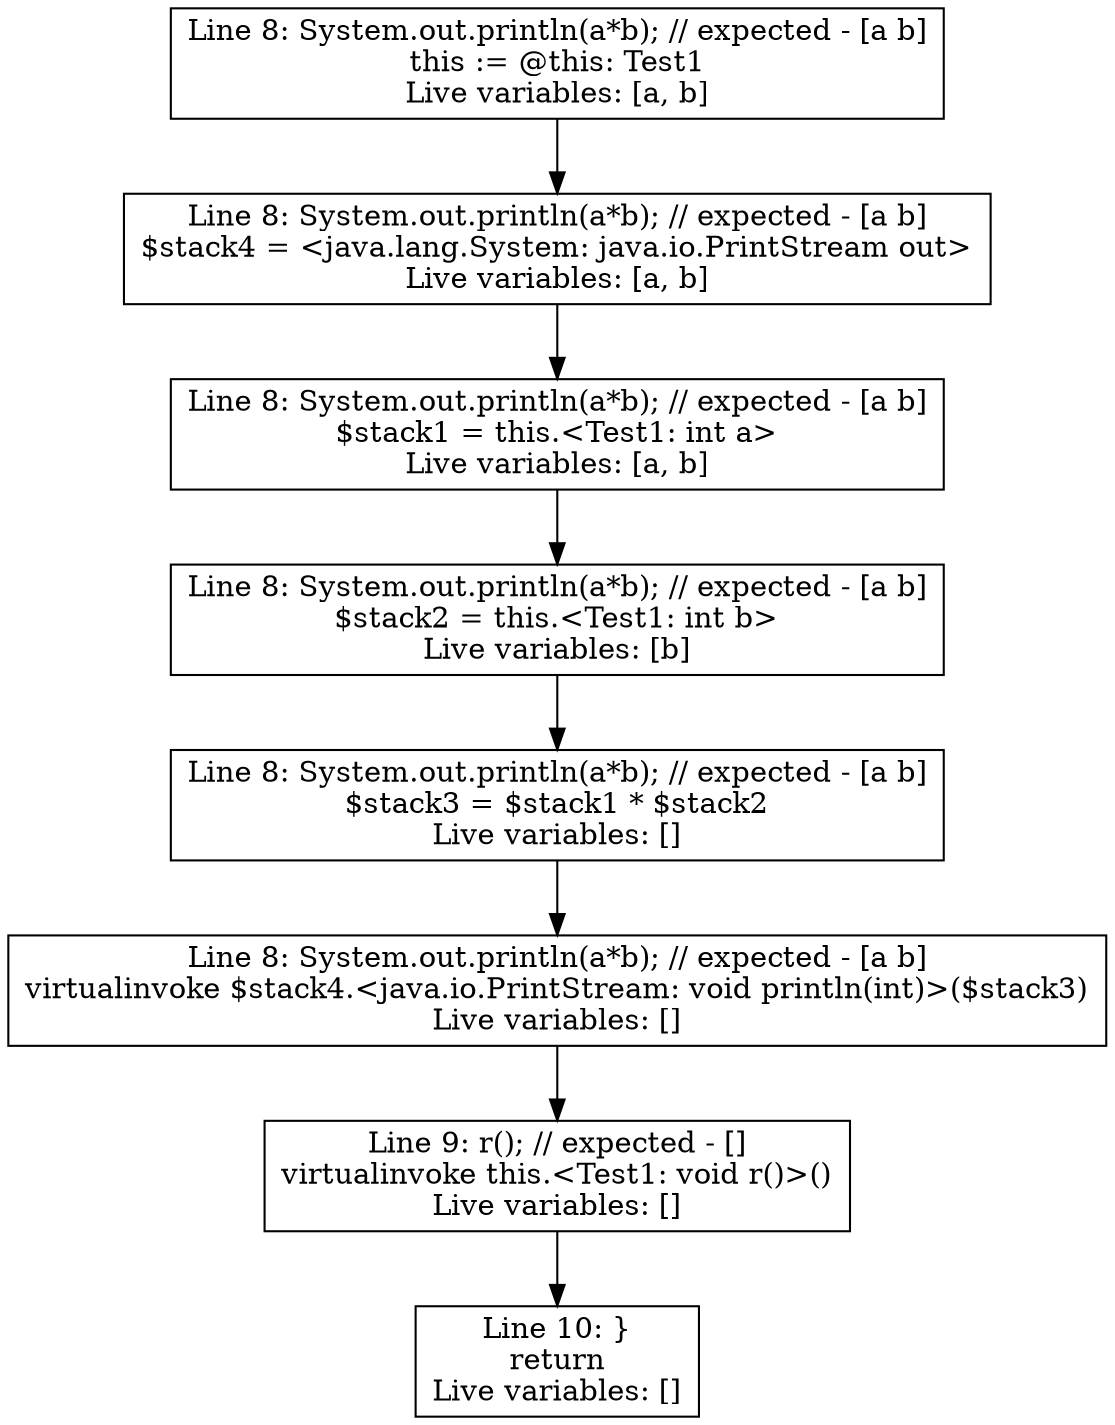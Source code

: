 digraph CFG {
    node [shape=rectangle];
    "this := @this: Test1" [label="Line 8: System.out.println(a*b); // expected - [a b]\nthis := @this: Test1\nLive variables: [a, b]"];
    "$stack4 = <java.lang.System: java.io.PrintStream out>" [label="Line 8: System.out.println(a*b); // expected - [a b]\n$stack4 = <java.lang.System: java.io.PrintStream out>\nLive variables: [a, b]"];
    "$stack1 = this.<Test1: int a>" [label="Line 8: System.out.println(a*b); // expected - [a b]\n$stack1 = this.<Test1: int a>\nLive variables: [a, b]"];
    "$stack2 = this.<Test1: int b>" [label="Line 8: System.out.println(a*b); // expected - [a b]\n$stack2 = this.<Test1: int b>\nLive variables: [b]"];
    "$stack3 = $stack1 * $stack2" [label="Line 8: System.out.println(a*b); // expected - [a b]\n$stack3 = $stack1 * $stack2\nLive variables: []"];
    "virtualinvoke $stack4.<java.io.PrintStream: void println(int)>($stack3)" [label="Line 8: System.out.println(a*b); // expected - [a b]\nvirtualinvoke $stack4.<java.io.PrintStream: void println(int)>($stack3)\nLive variables: []"];
    "virtualinvoke this.<Test1: void r()>()" [label="Line 9: r(); // expected - []\nvirtualinvoke this.<Test1: void r()>()\nLive variables: []"];
    "return" [label="Line 10: }\nreturn\nLive variables: []"];
    "this := @this: Test1" -> "$stack4 = <java.lang.System: java.io.PrintStream out>";
    "$stack4 = <java.lang.System: java.io.PrintStream out>" -> "$stack1 = this.<Test1: int a>";
    "$stack1 = this.<Test1: int a>" -> "$stack2 = this.<Test1: int b>";
    "$stack2 = this.<Test1: int b>" -> "$stack3 = $stack1 * $stack2";
    "$stack3 = $stack1 * $stack2" -> "virtualinvoke $stack4.<java.io.PrintStream: void println(int)>($stack3)";
    "virtualinvoke $stack4.<java.io.PrintStream: void println(int)>($stack3)" -> "virtualinvoke this.<Test1: void r()>()";
    "virtualinvoke this.<Test1: void r()>()" -> "return";
}
